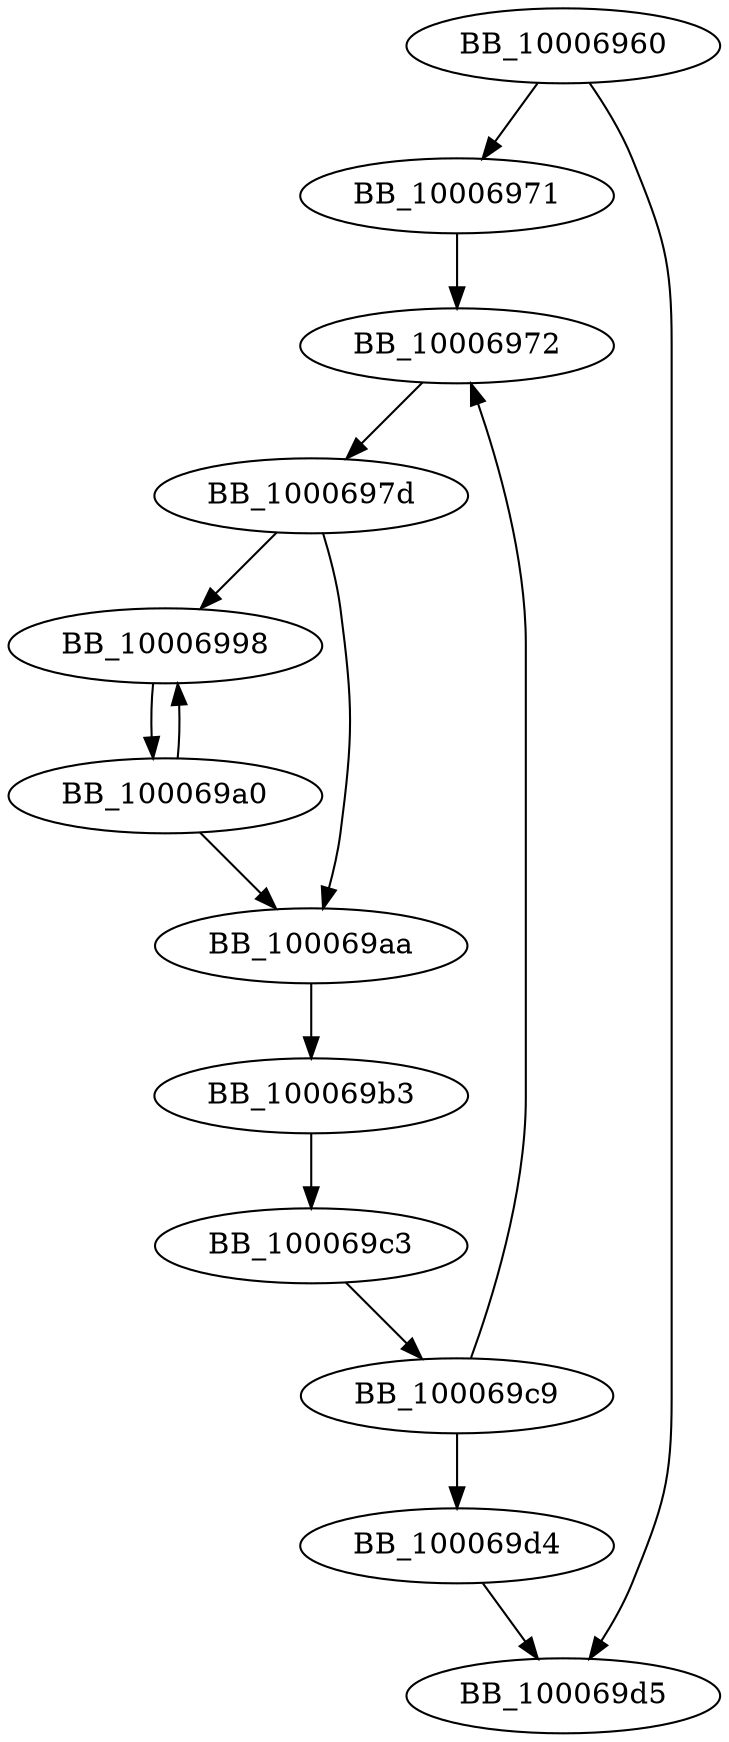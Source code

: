 DiGraph sub_10006960{
BB_10006960->BB_10006971
BB_10006960->BB_100069d5
BB_10006971->BB_10006972
BB_10006972->BB_1000697d
BB_1000697d->BB_10006998
BB_1000697d->BB_100069aa
BB_10006998->BB_100069a0
BB_100069a0->BB_10006998
BB_100069a0->BB_100069aa
BB_100069aa->BB_100069b3
BB_100069b3->BB_100069c3
BB_100069c3->BB_100069c9
BB_100069c9->BB_10006972
BB_100069c9->BB_100069d4
BB_100069d4->BB_100069d5
}
